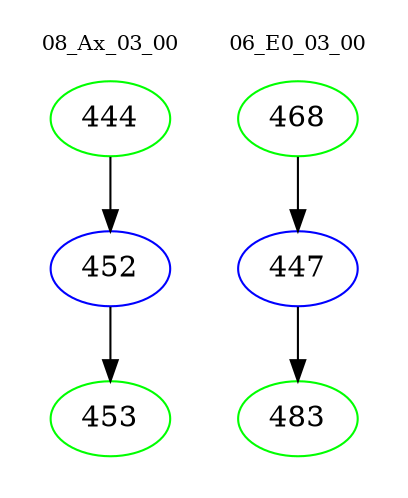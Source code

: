 digraph{
subgraph cluster_0 {
color = white
label = "08_Ax_03_00";
fontsize=10;
T0_444 [label="444", color="green"]
T0_444 -> T0_452 [color="black"]
T0_452 [label="452", color="blue"]
T0_452 -> T0_453 [color="black"]
T0_453 [label="453", color="green"]
}
subgraph cluster_1 {
color = white
label = "06_E0_03_00";
fontsize=10;
T1_468 [label="468", color="green"]
T1_468 -> T1_447 [color="black"]
T1_447 [label="447", color="blue"]
T1_447 -> T1_483 [color="black"]
T1_483 [label="483", color="green"]
}
}
